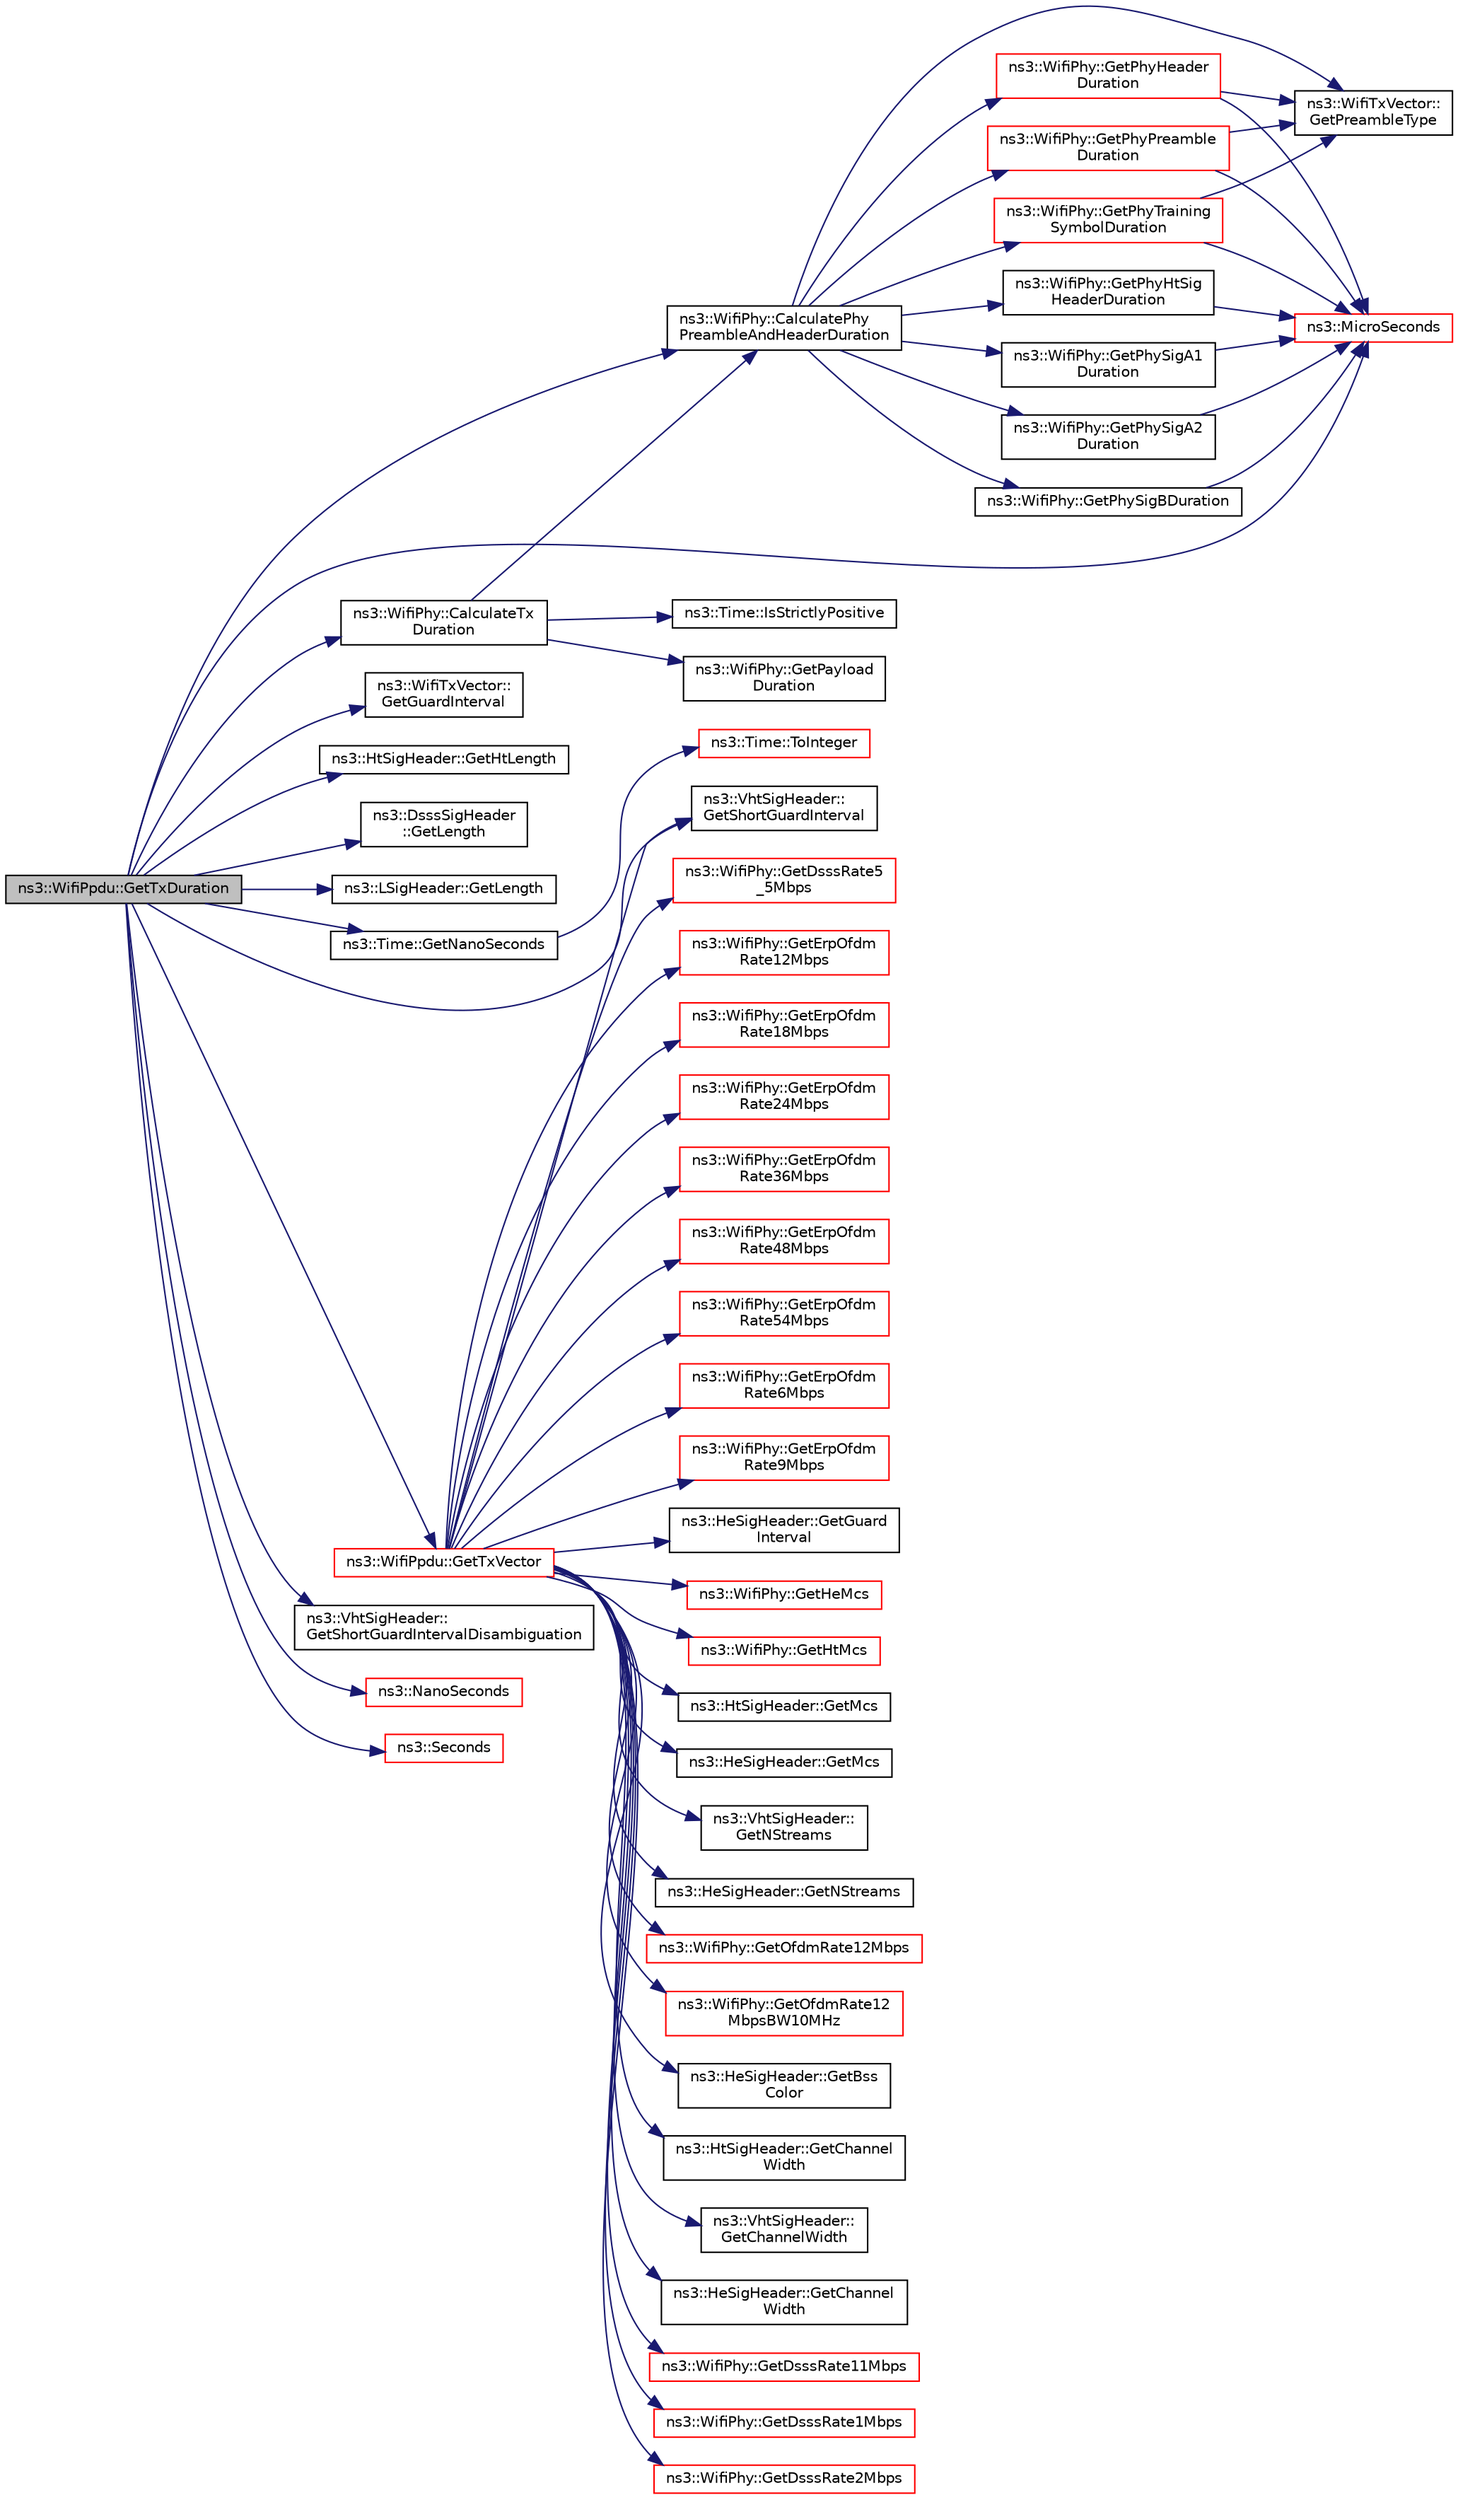 digraph "ns3::WifiPpdu::GetTxDuration"
{
 // LATEX_PDF_SIZE
  edge [fontname="Helvetica",fontsize="10",labelfontname="Helvetica",labelfontsize="10"];
  node [fontname="Helvetica",fontsize="10",shape=record];
  rankdir="LR";
  Node1 [label="ns3::WifiPpdu::GetTxDuration",height=0.2,width=0.4,color="black", fillcolor="grey75", style="filled", fontcolor="black",tooltip="Get the total transmission duration of the PPDU."];
  Node1 -> Node2 [color="midnightblue",fontsize="10",style="solid",fontname="Helvetica"];
  Node2 [label="ns3::WifiPhy::CalculatePhy\lPreambleAndHeaderDuration",height=0.2,width=0.4,color="black", fillcolor="white", style="filled",URL="$classns3_1_1_wifi_phy.html#a1793e6110ca3623131def396f487c11d",tooltip=" "];
  Node2 -> Node3 [color="midnightblue",fontsize="10",style="solid",fontname="Helvetica"];
  Node3 [label="ns3::WifiPhy::GetPhyHeader\lDuration",height=0.2,width=0.4,color="red", fillcolor="white", style="filled",URL="$classns3_1_1_wifi_phy.html#aa3d6056d67327dc5a757e5e49f68ab37",tooltip=" "];
  Node3 -> Node14 [color="midnightblue",fontsize="10",style="solid",fontname="Helvetica"];
  Node14 [label="ns3::WifiTxVector::\lGetPreambleType",height=0.2,width=0.4,color="black", fillcolor="white", style="filled",URL="$classns3_1_1_wifi_tx_vector.html#a7125591f923091b79fe4a607dfad22e4",tooltip=" "];
  Node3 -> Node15 [color="midnightblue",fontsize="10",style="solid",fontname="Helvetica"];
  Node15 [label="ns3::MicroSeconds",height=0.2,width=0.4,color="red", fillcolor="white", style="filled",URL="$group__timecivil.html#ga17465a639c8d1464e76538afdd78a9f0",tooltip="Construct a Time in the indicated unit."];
  Node2 -> Node25 [color="midnightblue",fontsize="10",style="solid",fontname="Helvetica"];
  Node25 [label="ns3::WifiPhy::GetPhyHtSig\lHeaderDuration",height=0.2,width=0.4,color="black", fillcolor="white", style="filled",URL="$classns3_1_1_wifi_phy.html#a89565e4a68b394ce2a3395e8eba5b01e",tooltip=" "];
  Node25 -> Node15 [color="midnightblue",fontsize="10",style="solid",fontname="Helvetica"];
  Node2 -> Node26 [color="midnightblue",fontsize="10",style="solid",fontname="Helvetica"];
  Node26 [label="ns3::WifiPhy::GetPhyPreamble\lDuration",height=0.2,width=0.4,color="red", fillcolor="white", style="filled",URL="$classns3_1_1_wifi_phy.html#a9e4f1e101f3b4fdfdad3f4c470a16a6f",tooltip=" "];
  Node26 -> Node14 [color="midnightblue",fontsize="10",style="solid",fontname="Helvetica"];
  Node26 -> Node15 [color="midnightblue",fontsize="10",style="solid",fontname="Helvetica"];
  Node2 -> Node27 [color="midnightblue",fontsize="10",style="solid",fontname="Helvetica"];
  Node27 [label="ns3::WifiPhy::GetPhySigA1\lDuration",height=0.2,width=0.4,color="black", fillcolor="white", style="filled",URL="$classns3_1_1_wifi_phy.html#a68851f6bd60179b42af9f1bc6037c94b",tooltip=" "];
  Node27 -> Node15 [color="midnightblue",fontsize="10",style="solid",fontname="Helvetica"];
  Node2 -> Node28 [color="midnightblue",fontsize="10",style="solid",fontname="Helvetica"];
  Node28 [label="ns3::WifiPhy::GetPhySigA2\lDuration",height=0.2,width=0.4,color="black", fillcolor="white", style="filled",URL="$classns3_1_1_wifi_phy.html#ab920270da0c8596bef71e36b3141eb9c",tooltip=" "];
  Node28 -> Node15 [color="midnightblue",fontsize="10",style="solid",fontname="Helvetica"];
  Node2 -> Node29 [color="midnightblue",fontsize="10",style="solid",fontname="Helvetica"];
  Node29 [label="ns3::WifiPhy::GetPhySigBDuration",height=0.2,width=0.4,color="black", fillcolor="white", style="filled",URL="$classns3_1_1_wifi_phy.html#a6530944dcf7e4f058a54fcf3a5ea3baf",tooltip=" "];
  Node29 -> Node15 [color="midnightblue",fontsize="10",style="solid",fontname="Helvetica"];
  Node2 -> Node30 [color="midnightblue",fontsize="10",style="solid",fontname="Helvetica"];
  Node30 [label="ns3::WifiPhy::GetPhyTraining\lSymbolDuration",height=0.2,width=0.4,color="red", fillcolor="white", style="filled",URL="$classns3_1_1_wifi_phy.html#ac07b1847196a6cf1bd1a24adf71e8486",tooltip=" "];
  Node30 -> Node14 [color="midnightblue",fontsize="10",style="solid",fontname="Helvetica"];
  Node30 -> Node15 [color="midnightblue",fontsize="10",style="solid",fontname="Helvetica"];
  Node2 -> Node14 [color="midnightblue",fontsize="10",style="solid",fontname="Helvetica"];
  Node1 -> Node33 [color="midnightblue",fontsize="10",style="solid",fontname="Helvetica"];
  Node33 [label="ns3::WifiPhy::CalculateTx\lDuration",height=0.2,width=0.4,color="black", fillcolor="white", style="filled",URL="$classns3_1_1_wifi_phy.html#ab05d00f449ae33a33eb7a5bc2a6a5cc5",tooltip=" "];
  Node33 -> Node2 [color="midnightblue",fontsize="10",style="solid",fontname="Helvetica"];
  Node33 -> Node34 [color="midnightblue",fontsize="10",style="solid",fontname="Helvetica"];
  Node34 [label="ns3::WifiPhy::GetPayload\lDuration",height=0.2,width=0.4,color="black", fillcolor="white", style="filled",URL="$classns3_1_1_wifi_phy.html#a94ebbcb2b53ed10974ebf34a234b4bb6",tooltip=" "];
  Node33 -> Node35 [color="midnightblue",fontsize="10",style="solid",fontname="Helvetica"];
  Node35 [label="ns3::Time::IsStrictlyPositive",height=0.2,width=0.4,color="black", fillcolor="white", style="filled",URL="$classns3_1_1_time.html#a0d01aeab2308df799ea2f340d816d4c5",tooltip="Exactly equivalent to t > 0."];
  Node1 -> Node36 [color="midnightblue",fontsize="10",style="solid",fontname="Helvetica"];
  Node36 [label="ns3::WifiTxVector::\lGetGuardInterval",height=0.2,width=0.4,color="black", fillcolor="white", style="filled",URL="$classns3_1_1_wifi_tx_vector.html#aeffd754ff39a3df905eb6a9be3567010",tooltip=" "];
  Node1 -> Node37 [color="midnightblue",fontsize="10",style="solid",fontname="Helvetica"];
  Node37 [label="ns3::HtSigHeader::GetHtLength",height=0.2,width=0.4,color="black", fillcolor="white", style="filled",URL="$classns3_1_1_ht_sig_header.html#a0a64528ca032ffe111d0d8c474955de6",tooltip="Return the HT length field of HT-SIG (in bytes)."];
  Node1 -> Node38 [color="midnightblue",fontsize="10",style="solid",fontname="Helvetica"];
  Node38 [label="ns3::DsssSigHeader\l::GetLength",height=0.2,width=0.4,color="black", fillcolor="white", style="filled",URL="$classns3_1_1_dsss_sig_header.html#aabe96c79aaeb04415fccccc137ede141",tooltip="Return the LENGTH field of L-SIG (in bytes)."];
  Node1 -> Node39 [color="midnightblue",fontsize="10",style="solid",fontname="Helvetica"];
  Node39 [label="ns3::LSigHeader::GetLength",height=0.2,width=0.4,color="black", fillcolor="white", style="filled",URL="$classns3_1_1_l_sig_header.html#a5076b50a5a03d62e9c79c895438a8cae",tooltip="Return the LENGTH field of L-SIG (in bytes)."];
  Node1 -> Node40 [color="midnightblue",fontsize="10",style="solid",fontname="Helvetica"];
  Node40 [label="ns3::Time::GetNanoSeconds",height=0.2,width=0.4,color="black", fillcolor="white", style="filled",URL="$classns3_1_1_time.html#aff67d7a8139243a066d5292595caa966",tooltip="Get an approximation of the time stored in this instance in the indicated unit."];
  Node40 -> Node41 [color="midnightblue",fontsize="10",style="solid",fontname="Helvetica"];
  Node41 [label="ns3::Time::ToInteger",height=0.2,width=0.4,color="red", fillcolor="white", style="filled",URL="$classns3_1_1_time.html#a4bd2d3c8a919e4b57e60692b53db4a61",tooltip="Get the Time value expressed in a particular unit."];
  Node1 -> Node42 [color="midnightblue",fontsize="10",style="solid",fontname="Helvetica"];
  Node42 [label="ns3::VhtSigHeader::\lGetShortGuardInterval",height=0.2,width=0.4,color="black", fillcolor="white", style="filled",URL="$classns3_1_1_vht_sig_header.html#a3b51252647f3e0e130cd01e4afdca9b0",tooltip="Return the short GI field of VHT-SIG-A2."];
  Node1 -> Node43 [color="midnightblue",fontsize="10",style="solid",fontname="Helvetica"];
  Node43 [label="ns3::VhtSigHeader::\lGetShortGuardIntervalDisambiguation",height=0.2,width=0.4,color="black", fillcolor="white", style="filled",URL="$classns3_1_1_vht_sig_header.html#a62f079c48765209686d7508ee929a09f",tooltip="Return the short GI NSYM disambiguation field of VHT-SIG-A2."];
  Node1 -> Node44 [color="midnightblue",fontsize="10",style="solid",fontname="Helvetica"];
  Node44 [label="ns3::WifiPpdu::GetTxVector",height=0.2,width=0.4,color="red", fillcolor="white", style="filled",URL="$classns3_1_1_wifi_ppdu.html#a43e190b01f0cd0d287416df16bb1de3a",tooltip="Get the TXVECTOR used to send the PPDU."];
  Node44 -> Node45 [color="midnightblue",fontsize="10",style="solid",fontname="Helvetica"];
  Node45 [label="ns3::HeSigHeader::GetBss\lColor",height=0.2,width=0.4,color="black", fillcolor="white", style="filled",URL="$classns3_1_1_he_sig_header.html#a42258a87e882f0ba17dcf8abba0fc856",tooltip="Return the BSS Color field in the HE-SIG-A1."];
  Node44 -> Node46 [color="midnightblue",fontsize="10",style="solid",fontname="Helvetica"];
  Node46 [label="ns3::HtSigHeader::GetChannel\lWidth",height=0.2,width=0.4,color="black", fillcolor="white", style="filled",URL="$classns3_1_1_ht_sig_header.html#a4b587eda106c321d254a32c57837a439",tooltip="Return the channel width (in MHz)."];
  Node44 -> Node47 [color="midnightblue",fontsize="10",style="solid",fontname="Helvetica"];
  Node47 [label="ns3::VhtSigHeader::\lGetChannelWidth",height=0.2,width=0.4,color="black", fillcolor="white", style="filled",URL="$classns3_1_1_vht_sig_header.html#aa15b4306e8bfab18d8573b3d5c95a4cc",tooltip="Return the channel width (in MHz)."];
  Node44 -> Node48 [color="midnightblue",fontsize="10",style="solid",fontname="Helvetica"];
  Node48 [label="ns3::HeSigHeader::GetChannel\lWidth",height=0.2,width=0.4,color="black", fillcolor="white", style="filled",URL="$classns3_1_1_he_sig_header.html#a632fee540d34f42e5057916e03f2b1f0",tooltip="Return the channel width (in MHz)."];
  Node44 -> Node49 [color="midnightblue",fontsize="10",style="solid",fontname="Helvetica"];
  Node49 [label="ns3::WifiPhy::GetDsssRate11Mbps",height=0.2,width=0.4,color="red", fillcolor="white", style="filled",URL="$classns3_1_1_wifi_phy.html#ab959b0aa063cda3f93a9a2861526a3e2",tooltip="Return a WifiMode for DSSS at 11Mbps."];
  Node44 -> Node51 [color="midnightblue",fontsize="10",style="solid",fontname="Helvetica"];
  Node51 [label="ns3::WifiPhy::GetDsssRate1Mbps",height=0.2,width=0.4,color="red", fillcolor="white", style="filled",URL="$classns3_1_1_wifi_phy.html#a8b52ed5ee9801adab6d11b8e4dc4240f",tooltip="Return a WifiMode for DSSS at 1Mbps."];
  Node44 -> Node52 [color="midnightblue",fontsize="10",style="solid",fontname="Helvetica"];
  Node52 [label="ns3::WifiPhy::GetDsssRate2Mbps",height=0.2,width=0.4,color="red", fillcolor="white", style="filled",URL="$classns3_1_1_wifi_phy.html#a6619a232c9506d049781aae17795b57f",tooltip="Return a WifiMode for DSSS at 2Mbps."];
  Node44 -> Node53 [color="midnightblue",fontsize="10",style="solid",fontname="Helvetica"];
  Node53 [label="ns3::WifiPhy::GetDsssRate5\l_5Mbps",height=0.2,width=0.4,color="red", fillcolor="white", style="filled",URL="$classns3_1_1_wifi_phy.html#aa9a581243e49199f63f9e26ef4c4ed95",tooltip="Return a WifiMode for DSSS at 5.5Mbps."];
  Node44 -> Node54 [color="midnightblue",fontsize="10",style="solid",fontname="Helvetica"];
  Node54 [label="ns3::WifiPhy::GetErpOfdm\lRate12Mbps",height=0.2,width=0.4,color="red", fillcolor="white", style="filled",URL="$classns3_1_1_wifi_phy.html#aa6f7f9ca17a9451966da679415996136",tooltip="Return a WifiMode for ERP-OFDM at 12Mbps."];
  Node44 -> Node55 [color="midnightblue",fontsize="10",style="solid",fontname="Helvetica"];
  Node55 [label="ns3::WifiPhy::GetErpOfdm\lRate18Mbps",height=0.2,width=0.4,color="red", fillcolor="white", style="filled",URL="$classns3_1_1_wifi_phy.html#ae24bbedd9df795ac630568606a579be0",tooltip="Return a WifiMode for ERP-OFDM at 18Mbps."];
  Node44 -> Node56 [color="midnightblue",fontsize="10",style="solid",fontname="Helvetica"];
  Node56 [label="ns3::WifiPhy::GetErpOfdm\lRate24Mbps",height=0.2,width=0.4,color="red", fillcolor="white", style="filled",URL="$classns3_1_1_wifi_phy.html#a8e34487962a2e6ecbedebe5b2e883ca7",tooltip="Return a WifiMode for ERP-OFDM at 24Mbps."];
  Node44 -> Node57 [color="midnightblue",fontsize="10",style="solid",fontname="Helvetica"];
  Node57 [label="ns3::WifiPhy::GetErpOfdm\lRate36Mbps",height=0.2,width=0.4,color="red", fillcolor="white", style="filled",URL="$classns3_1_1_wifi_phy.html#acc3956aa9fc49c16c05dc76bae0d4ad9",tooltip="Return a WifiMode for ERP-OFDM at 36Mbps."];
  Node44 -> Node58 [color="midnightblue",fontsize="10",style="solid",fontname="Helvetica"];
  Node58 [label="ns3::WifiPhy::GetErpOfdm\lRate48Mbps",height=0.2,width=0.4,color="red", fillcolor="white", style="filled",URL="$classns3_1_1_wifi_phy.html#a3c00f00fdfce4e6146264549f2274499",tooltip="Return a WifiMode for ERP-OFDM at 48Mbps."];
  Node44 -> Node59 [color="midnightblue",fontsize="10",style="solid",fontname="Helvetica"];
  Node59 [label="ns3::WifiPhy::GetErpOfdm\lRate54Mbps",height=0.2,width=0.4,color="red", fillcolor="white", style="filled",URL="$classns3_1_1_wifi_phy.html#a444ffd175dd58e76f87ba8dc05eef483",tooltip="Return a WifiMode for ERP-OFDM at 54Mbps."];
  Node44 -> Node60 [color="midnightblue",fontsize="10",style="solid",fontname="Helvetica"];
  Node60 [label="ns3::WifiPhy::GetErpOfdm\lRate6Mbps",height=0.2,width=0.4,color="red", fillcolor="white", style="filled",URL="$classns3_1_1_wifi_phy.html#a334689e428371b3383e9001cbd05deba",tooltip="Return a WifiMode for ERP-OFDM at 6Mbps."];
  Node44 -> Node61 [color="midnightblue",fontsize="10",style="solid",fontname="Helvetica"];
  Node61 [label="ns3::WifiPhy::GetErpOfdm\lRate9Mbps",height=0.2,width=0.4,color="red", fillcolor="white", style="filled",URL="$classns3_1_1_wifi_phy.html#af2fc1ee36fc803b89575cd682138495f",tooltip="Return a WifiMode for ERP-OFDM at 9Mbps."];
  Node44 -> Node62 [color="midnightblue",fontsize="10",style="solid",fontname="Helvetica"];
  Node62 [label="ns3::HeSigHeader::GetGuard\lInterval",height=0.2,width=0.4,color="black", fillcolor="white", style="filled",URL="$classns3_1_1_he_sig_header.html#a32d9c3426e7666feee9a5ab119eb0386",tooltip="Return the guard interval (in nanoseconds)."];
  Node44 -> Node63 [color="midnightblue",fontsize="10",style="solid",fontname="Helvetica"];
  Node63 [label="ns3::WifiPhy::GetHeMcs",height=0.2,width=0.4,color="red", fillcolor="white", style="filled",URL="$classns3_1_1_wifi_phy.html#a8b8c297adfa2f1da68bc83b575823e80",tooltip="Get the WifiMode object corresponding to the given MCS of the HE modulation class."];
  Node44 -> Node77 [color="midnightblue",fontsize="10",style="solid",fontname="Helvetica"];
  Node77 [label="ns3::WifiPhy::GetHtMcs",height=0.2,width=0.4,color="red", fillcolor="white", style="filled",URL="$classns3_1_1_wifi_phy.html#a410cabe26eec3d209e23cb22279779ea",tooltip="Get the WifiMode object corresponding to the given MCS of the HT modulation class."];
  Node44 -> Node110 [color="midnightblue",fontsize="10",style="solid",fontname="Helvetica"];
  Node110 [label="ns3::HtSigHeader::GetMcs",height=0.2,width=0.4,color="black", fillcolor="white", style="filled",URL="$classns3_1_1_ht_sig_header.html#ac2366f6fa27300dcd4ac6947c3ffe525",tooltip="Return the MCS field of HT-SIG."];
  Node44 -> Node111 [color="midnightblue",fontsize="10",style="solid",fontname="Helvetica"];
  Node111 [label="ns3::HeSigHeader::GetMcs",height=0.2,width=0.4,color="black", fillcolor="white", style="filled",URL="$classns3_1_1_he_sig_header.html#ad49d4aa6ce8a3dd17fc40c17f07cf595",tooltip="Return the MCS field of HE-SIG-A1."];
  Node44 -> Node112 [color="midnightblue",fontsize="10",style="solid",fontname="Helvetica"];
  Node112 [label="ns3::VhtSigHeader::\lGetNStreams",height=0.2,width=0.4,color="black", fillcolor="white", style="filled",URL="$classns3_1_1_vht_sig_header.html#ac16dd4a80506a440f7fb0c81e36c28d2",tooltip="Return the number of streams."];
  Node44 -> Node113 [color="midnightblue",fontsize="10",style="solid",fontname="Helvetica"];
  Node113 [label="ns3::HeSigHeader::GetNStreams",height=0.2,width=0.4,color="black", fillcolor="white", style="filled",URL="$classns3_1_1_he_sig_header.html#abe9859b45b96c5eef02d655e5593e628",tooltip="Return the number of streams."];
  Node44 -> Node114 [color="midnightblue",fontsize="10",style="solid",fontname="Helvetica"];
  Node114 [label="ns3::WifiPhy::GetOfdmRate12Mbps",height=0.2,width=0.4,color="red", fillcolor="white", style="filled",URL="$classns3_1_1_wifi_phy.html#a2435bc31eebe859883b7ac21c9add9d2",tooltip="Return a WifiMode for OFDM at 12Mbps."];
  Node44 -> Node115 [color="midnightblue",fontsize="10",style="solid",fontname="Helvetica"];
  Node115 [label="ns3::WifiPhy::GetOfdmRate12\lMbpsBW10MHz",height=0.2,width=0.4,color="red", fillcolor="white", style="filled",URL="$classns3_1_1_wifi_phy.html#a7027b0e5307e56e68d4cf222e6751d90",tooltip="Return a WifiMode for OFDM at 12Mbps with 10MHz channel spacing."];
  Node44 -> Node42 [color="midnightblue",fontsize="10",style="solid",fontname="Helvetica"];
  Node1 -> Node15 [color="midnightblue",fontsize="10",style="solid",fontname="Helvetica"];
  Node1 -> Node166 [color="midnightblue",fontsize="10",style="solid",fontname="Helvetica"];
  Node166 [label="ns3::NanoSeconds",height=0.2,width=0.4,color="red", fillcolor="white", style="filled",URL="$group__timecivil.html#ga281d64bcb4dad96267d83c7688ec433f",tooltip="Construct a Time in the indicated unit."];
  Node1 -> Node167 [color="midnightblue",fontsize="10",style="solid",fontname="Helvetica"];
  Node167 [label="ns3::Seconds",height=0.2,width=0.4,color="red", fillcolor="white", style="filled",URL="$group__timecivil.html#ga33c34b816f8ff6628e33d5c8e9713b9e",tooltip="Construct a Time in the indicated unit."];
}
